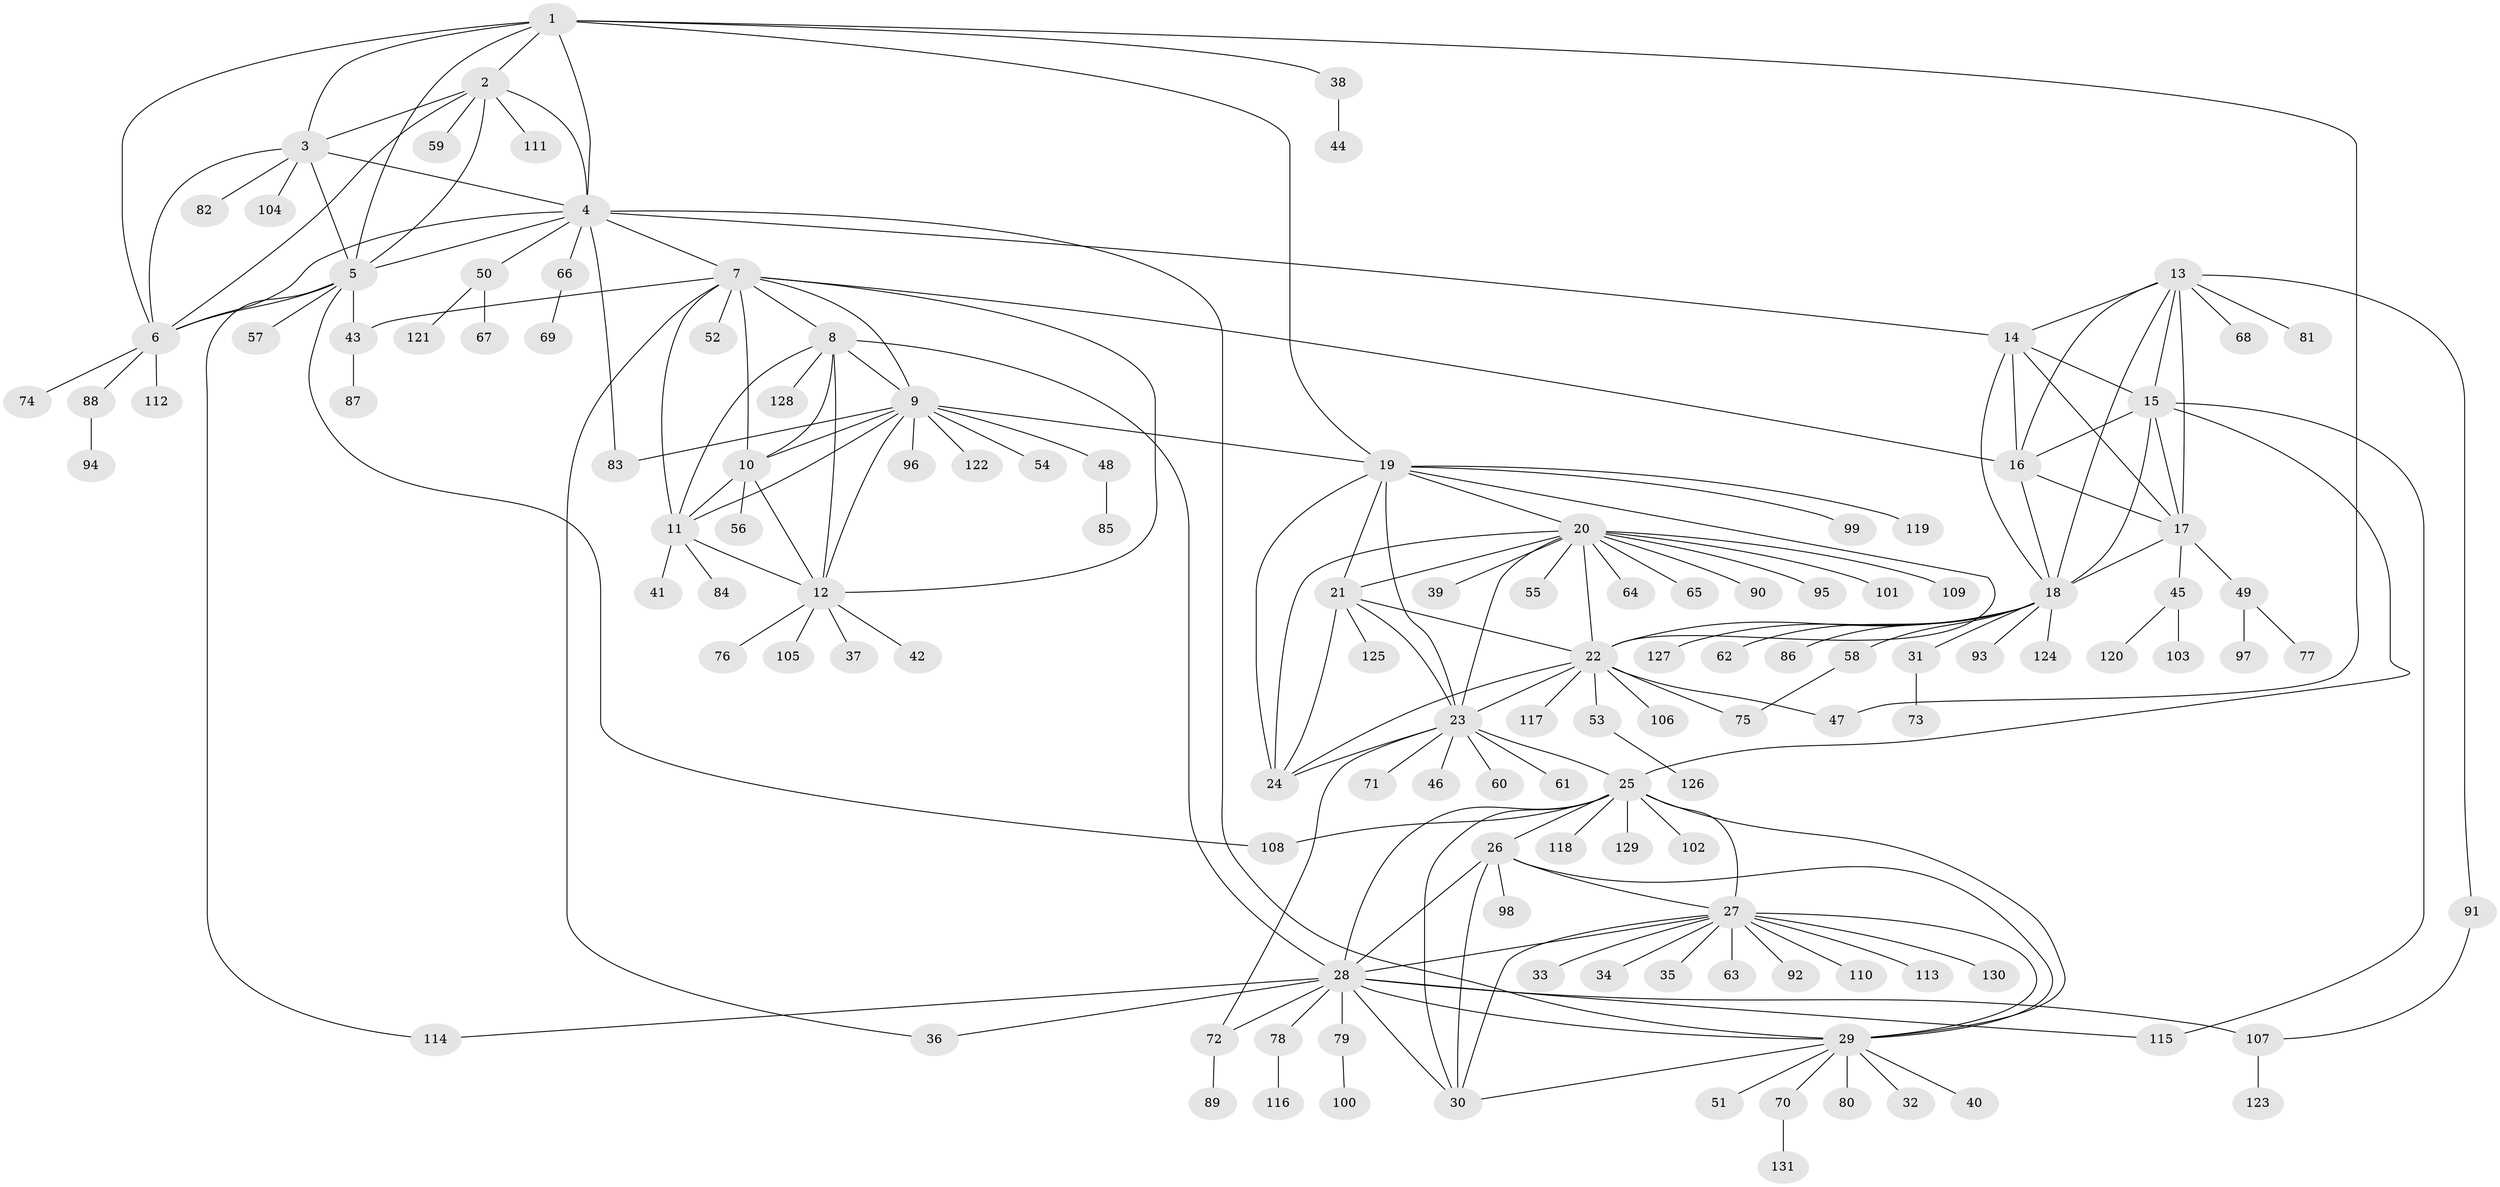// coarse degree distribution, {6: 0.025, 1: 0.65, 4: 0.075, 5: 0.1, 8: 0.05, 7: 0.05, 9: 0.025, 11: 0.025}
// Generated by graph-tools (version 1.1) at 2025/37/03/04/25 23:37:34]
// undirected, 131 vertices, 196 edges
graph export_dot {
  node [color=gray90,style=filled];
  1;
  2;
  3;
  4;
  5;
  6;
  7;
  8;
  9;
  10;
  11;
  12;
  13;
  14;
  15;
  16;
  17;
  18;
  19;
  20;
  21;
  22;
  23;
  24;
  25;
  26;
  27;
  28;
  29;
  30;
  31;
  32;
  33;
  34;
  35;
  36;
  37;
  38;
  39;
  40;
  41;
  42;
  43;
  44;
  45;
  46;
  47;
  48;
  49;
  50;
  51;
  52;
  53;
  54;
  55;
  56;
  57;
  58;
  59;
  60;
  61;
  62;
  63;
  64;
  65;
  66;
  67;
  68;
  69;
  70;
  71;
  72;
  73;
  74;
  75;
  76;
  77;
  78;
  79;
  80;
  81;
  82;
  83;
  84;
  85;
  86;
  87;
  88;
  89;
  90;
  91;
  92;
  93;
  94;
  95;
  96;
  97;
  98;
  99;
  100;
  101;
  102;
  103;
  104;
  105;
  106;
  107;
  108;
  109;
  110;
  111;
  112;
  113;
  114;
  115;
  116;
  117;
  118;
  119;
  120;
  121;
  122;
  123;
  124;
  125;
  126;
  127;
  128;
  129;
  130;
  131;
  1 -- 2;
  1 -- 3;
  1 -- 4;
  1 -- 5;
  1 -- 6;
  1 -- 19;
  1 -- 38;
  1 -- 47;
  2 -- 3;
  2 -- 4;
  2 -- 5;
  2 -- 6;
  2 -- 59;
  2 -- 111;
  3 -- 4;
  3 -- 5;
  3 -- 6;
  3 -- 82;
  3 -- 104;
  4 -- 5;
  4 -- 6;
  4 -- 7;
  4 -- 14;
  4 -- 29;
  4 -- 50;
  4 -- 66;
  4 -- 83;
  5 -- 6;
  5 -- 43;
  5 -- 57;
  5 -- 108;
  5 -- 114;
  6 -- 74;
  6 -- 88;
  6 -- 112;
  7 -- 8;
  7 -- 9;
  7 -- 10;
  7 -- 11;
  7 -- 12;
  7 -- 16;
  7 -- 36;
  7 -- 43;
  7 -- 52;
  8 -- 9;
  8 -- 10;
  8 -- 11;
  8 -- 12;
  8 -- 28;
  8 -- 128;
  9 -- 10;
  9 -- 11;
  9 -- 12;
  9 -- 19;
  9 -- 48;
  9 -- 54;
  9 -- 83;
  9 -- 96;
  9 -- 122;
  10 -- 11;
  10 -- 12;
  10 -- 56;
  11 -- 12;
  11 -- 41;
  11 -- 84;
  12 -- 37;
  12 -- 42;
  12 -- 76;
  12 -- 105;
  13 -- 14;
  13 -- 15;
  13 -- 16;
  13 -- 17;
  13 -- 18;
  13 -- 68;
  13 -- 81;
  13 -- 91;
  14 -- 15;
  14 -- 16;
  14 -- 17;
  14 -- 18;
  15 -- 16;
  15 -- 17;
  15 -- 18;
  15 -- 25;
  15 -- 115;
  16 -- 17;
  16 -- 18;
  17 -- 18;
  17 -- 45;
  17 -- 49;
  18 -- 22;
  18 -- 31;
  18 -- 58;
  18 -- 62;
  18 -- 86;
  18 -- 93;
  18 -- 124;
  18 -- 127;
  19 -- 20;
  19 -- 21;
  19 -- 22;
  19 -- 23;
  19 -- 24;
  19 -- 99;
  19 -- 119;
  20 -- 21;
  20 -- 22;
  20 -- 23;
  20 -- 24;
  20 -- 39;
  20 -- 55;
  20 -- 64;
  20 -- 65;
  20 -- 90;
  20 -- 95;
  20 -- 101;
  20 -- 109;
  21 -- 22;
  21 -- 23;
  21 -- 24;
  21 -- 125;
  22 -- 23;
  22 -- 24;
  22 -- 47;
  22 -- 53;
  22 -- 75;
  22 -- 106;
  22 -- 117;
  23 -- 24;
  23 -- 25;
  23 -- 46;
  23 -- 60;
  23 -- 61;
  23 -- 71;
  23 -- 72;
  25 -- 26;
  25 -- 27;
  25 -- 28;
  25 -- 29;
  25 -- 30;
  25 -- 102;
  25 -- 108;
  25 -- 118;
  25 -- 129;
  26 -- 27;
  26 -- 28;
  26 -- 29;
  26 -- 30;
  26 -- 98;
  27 -- 28;
  27 -- 29;
  27 -- 30;
  27 -- 33;
  27 -- 34;
  27 -- 35;
  27 -- 63;
  27 -- 92;
  27 -- 110;
  27 -- 113;
  27 -- 130;
  28 -- 29;
  28 -- 30;
  28 -- 36;
  28 -- 72;
  28 -- 78;
  28 -- 79;
  28 -- 107;
  28 -- 114;
  28 -- 115;
  29 -- 30;
  29 -- 32;
  29 -- 40;
  29 -- 51;
  29 -- 70;
  29 -- 80;
  31 -- 73;
  38 -- 44;
  43 -- 87;
  45 -- 103;
  45 -- 120;
  48 -- 85;
  49 -- 77;
  49 -- 97;
  50 -- 67;
  50 -- 121;
  53 -- 126;
  58 -- 75;
  66 -- 69;
  70 -- 131;
  72 -- 89;
  78 -- 116;
  79 -- 100;
  88 -- 94;
  91 -- 107;
  107 -- 123;
}
